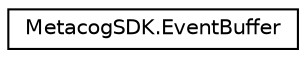 digraph "Graphical Class Hierarchy"
{
  edge [fontname="Helvetica",fontsize="10",labelfontname="Helvetica",labelfontsize="10"];
  node [fontname="Helvetica",fontsize="10",shape=record];
  rankdir="LR";
  Node1 [label="MetacogSDK.EventBuffer",height=0.2,width=0.4,color="black", fillcolor="white", style="filled",URL="$classMetacogSDK_1_1EventBuffer.html",tooltip="a in-memory buffer to assemble batches of events. "];
}
